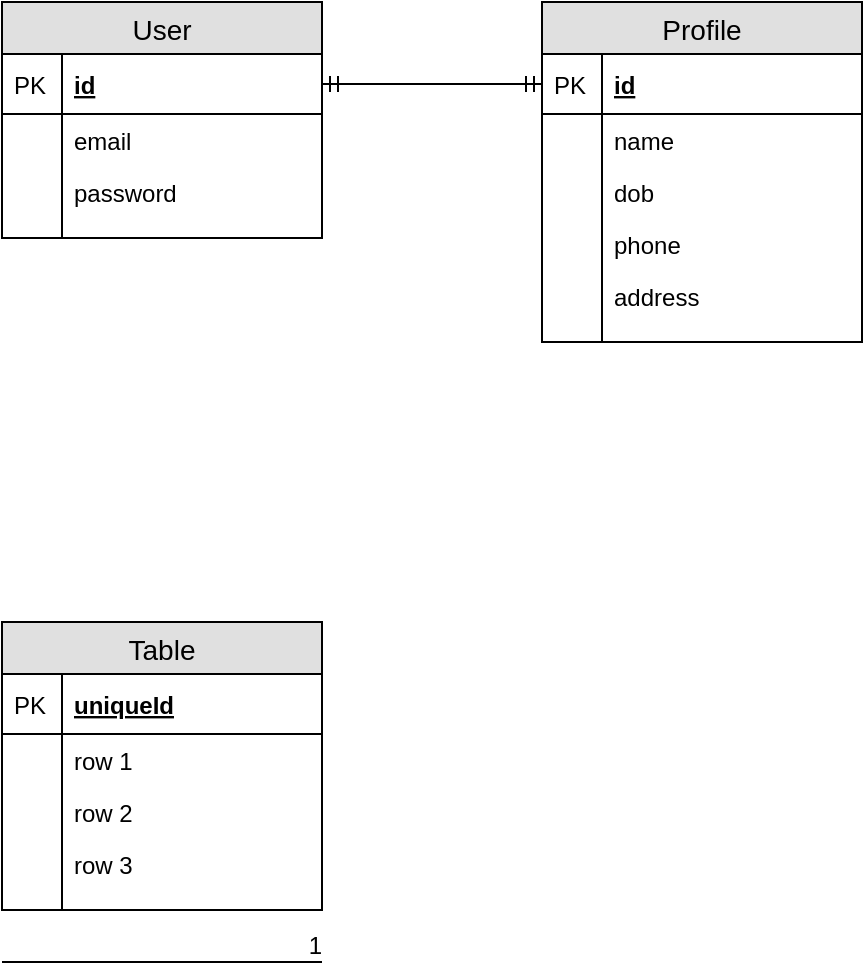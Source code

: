 <mxfile version="12.6.5" type="github"><diagram id="C5RBs43oDa-KdzZeNtuy" name="Page-1"><mxGraphModel dx="801" dy="483" grid="1" gridSize="10" guides="1" tooltips="1" connect="1" arrows="1" fold="1" page="1" pageScale="1" pageWidth="827" pageHeight="1169" math="0" shadow="0"><root><mxCell id="WIyWlLk6GJQsqaUBKTNV-0"/><mxCell id="WIyWlLk6GJQsqaUBKTNV-1" parent="WIyWlLk6GJQsqaUBKTNV-0"/><mxCell id="jiIdjgE5yJWBijh_GqS3-66" style="edgeStyle=orthogonalEdgeStyle;rounded=0;orthogonalLoop=1;jettySize=auto;html=1;entryX=0;entryY=0.5;entryDx=0;entryDy=0;exitX=1;exitY=0.5;exitDx=0;exitDy=0;endArrow=ERmandOne;endFill=0;startArrow=ERmandOne;startFill=0;" edge="1" parent="WIyWlLk6GJQsqaUBKTNV-1" source="jiIdjgE5yJWBijh_GqS3-6" target="jiIdjgE5yJWBijh_GqS3-17"><mxGeometry relative="1" as="geometry"><mxPoint x="390" y="210" as="targetPoint"/></mxGeometry></mxCell><mxCell id="jiIdjgE5yJWBijh_GqS3-5" value="User" style="swimlane;fontStyle=0;childLayout=stackLayout;horizontal=1;startSize=26;fillColor=#e0e0e0;horizontalStack=0;resizeParent=1;resizeParentMax=0;resizeLast=0;collapsible=1;marginBottom=0;swimlaneFillColor=#ffffff;align=center;fontSize=14;" vertex="1" parent="WIyWlLk6GJQsqaUBKTNV-1"><mxGeometry x="150" y="140" width="160" height="118" as="geometry"/></mxCell><mxCell id="jiIdjgE5yJWBijh_GqS3-6" value="id" style="shape=partialRectangle;top=0;left=0;right=0;bottom=1;align=left;verticalAlign=middle;fillColor=none;spacingLeft=34;spacingRight=4;overflow=hidden;rotatable=0;points=[[0,0.5],[1,0.5]];portConstraint=eastwest;dropTarget=0;fontStyle=5;fontSize=12;" vertex="1" parent="jiIdjgE5yJWBijh_GqS3-5"><mxGeometry y="26" width="160" height="30" as="geometry"/></mxCell><mxCell id="jiIdjgE5yJWBijh_GqS3-7" value="PK" style="shape=partialRectangle;top=0;left=0;bottom=0;fillColor=none;align=left;verticalAlign=middle;spacingLeft=4;spacingRight=4;overflow=hidden;rotatable=0;points=[];portConstraint=eastwest;part=1;fontSize=12;" vertex="1" connectable="0" parent="jiIdjgE5yJWBijh_GqS3-6"><mxGeometry width="30" height="30" as="geometry"/></mxCell><mxCell id="jiIdjgE5yJWBijh_GqS3-8" value="email" style="shape=partialRectangle;top=0;left=0;right=0;bottom=0;align=left;verticalAlign=top;fillColor=none;spacingLeft=34;spacingRight=4;overflow=hidden;rotatable=0;points=[[0,0.5],[1,0.5]];portConstraint=eastwest;dropTarget=0;fontSize=12;" vertex="1" parent="jiIdjgE5yJWBijh_GqS3-5"><mxGeometry y="56" width="160" height="26" as="geometry"/></mxCell><mxCell id="jiIdjgE5yJWBijh_GqS3-9" value="" style="shape=partialRectangle;top=0;left=0;bottom=0;fillColor=none;align=left;verticalAlign=top;spacingLeft=4;spacingRight=4;overflow=hidden;rotatable=0;points=[];portConstraint=eastwest;part=1;fontSize=12;" vertex="1" connectable="0" parent="jiIdjgE5yJWBijh_GqS3-8"><mxGeometry width="30" height="26" as="geometry"/></mxCell><mxCell id="jiIdjgE5yJWBijh_GqS3-10" value="password" style="shape=partialRectangle;top=0;left=0;right=0;bottom=0;align=left;verticalAlign=top;fillColor=none;spacingLeft=34;spacingRight=4;overflow=hidden;rotatable=0;points=[[0,0.5],[1,0.5]];portConstraint=eastwest;dropTarget=0;fontSize=12;" vertex="1" parent="jiIdjgE5yJWBijh_GqS3-5"><mxGeometry y="82" width="160" height="26" as="geometry"/></mxCell><mxCell id="jiIdjgE5yJWBijh_GqS3-11" value="" style="shape=partialRectangle;top=0;left=0;bottom=0;fillColor=none;align=left;verticalAlign=top;spacingLeft=4;spacingRight=4;overflow=hidden;rotatable=0;points=[];portConstraint=eastwest;part=1;fontSize=12;" vertex="1" connectable="0" parent="jiIdjgE5yJWBijh_GqS3-10"><mxGeometry width="30" height="26" as="geometry"/></mxCell><mxCell id="jiIdjgE5yJWBijh_GqS3-14" value="" style="shape=partialRectangle;top=0;left=0;right=0;bottom=0;align=left;verticalAlign=top;fillColor=none;spacingLeft=34;spacingRight=4;overflow=hidden;rotatable=0;points=[[0,0.5],[1,0.5]];portConstraint=eastwest;dropTarget=0;fontSize=12;" vertex="1" parent="jiIdjgE5yJWBijh_GqS3-5"><mxGeometry y="108" width="160" height="10" as="geometry"/></mxCell><mxCell id="jiIdjgE5yJWBijh_GqS3-15" value="" style="shape=partialRectangle;top=0;left=0;bottom=0;fillColor=none;align=left;verticalAlign=top;spacingLeft=4;spacingRight=4;overflow=hidden;rotatable=0;points=[];portConstraint=eastwest;part=1;fontSize=12;" vertex="1" connectable="0" parent="jiIdjgE5yJWBijh_GqS3-14"><mxGeometry width="30" height="10" as="geometry"/></mxCell><mxCell id="jiIdjgE5yJWBijh_GqS3-16" value="Profile" style="swimlane;fontStyle=0;childLayout=stackLayout;horizontal=1;startSize=26;fillColor=#e0e0e0;horizontalStack=0;resizeParent=1;resizeParentMax=0;resizeLast=0;collapsible=1;marginBottom=0;swimlaneFillColor=#ffffff;align=center;fontSize=14;" vertex="1" parent="WIyWlLk6GJQsqaUBKTNV-1"><mxGeometry x="420" y="140" width="160" height="170" as="geometry"/></mxCell><mxCell id="jiIdjgE5yJWBijh_GqS3-17" value="id" style="shape=partialRectangle;top=0;left=0;right=0;bottom=1;align=left;verticalAlign=middle;fillColor=none;spacingLeft=34;spacingRight=4;overflow=hidden;rotatable=0;points=[[0,0.5],[1,0.5]];portConstraint=eastwest;dropTarget=0;fontStyle=5;fontSize=12;" vertex="1" parent="jiIdjgE5yJWBijh_GqS3-16"><mxGeometry y="26" width="160" height="30" as="geometry"/></mxCell><mxCell id="jiIdjgE5yJWBijh_GqS3-18" value="PK" style="shape=partialRectangle;top=0;left=0;bottom=0;fillColor=none;align=left;verticalAlign=middle;spacingLeft=4;spacingRight=4;overflow=hidden;rotatable=0;points=[];portConstraint=eastwest;part=1;fontSize=12;" vertex="1" connectable="0" parent="jiIdjgE5yJWBijh_GqS3-17"><mxGeometry width="30" height="30" as="geometry"/></mxCell><mxCell id="jiIdjgE5yJWBijh_GqS3-19" value="name" style="shape=partialRectangle;top=0;left=0;right=0;bottom=0;align=left;verticalAlign=top;fillColor=none;spacingLeft=34;spacingRight=4;overflow=hidden;rotatable=0;points=[[0,0.5],[1,0.5]];portConstraint=eastwest;dropTarget=0;fontSize=12;" vertex="1" parent="jiIdjgE5yJWBijh_GqS3-16"><mxGeometry y="56" width="160" height="26" as="geometry"/></mxCell><mxCell id="jiIdjgE5yJWBijh_GqS3-20" value="" style="shape=partialRectangle;top=0;left=0;bottom=0;fillColor=none;align=left;verticalAlign=top;spacingLeft=4;spacingRight=4;overflow=hidden;rotatable=0;points=[];portConstraint=eastwest;part=1;fontSize=12;" vertex="1" connectable="0" parent="jiIdjgE5yJWBijh_GqS3-19"><mxGeometry width="30" height="26" as="geometry"/></mxCell><mxCell id="jiIdjgE5yJWBijh_GqS3-21" value="dob" style="shape=partialRectangle;top=0;left=0;right=0;bottom=0;align=left;verticalAlign=top;fillColor=none;spacingLeft=34;spacingRight=4;overflow=hidden;rotatable=0;points=[[0,0.5],[1,0.5]];portConstraint=eastwest;dropTarget=0;fontSize=12;" vertex="1" parent="jiIdjgE5yJWBijh_GqS3-16"><mxGeometry y="82" width="160" height="26" as="geometry"/></mxCell><mxCell id="jiIdjgE5yJWBijh_GqS3-22" value="" style="shape=partialRectangle;top=0;left=0;bottom=0;fillColor=none;align=left;verticalAlign=top;spacingLeft=4;spacingRight=4;overflow=hidden;rotatable=0;points=[];portConstraint=eastwest;part=1;fontSize=12;" vertex="1" connectable="0" parent="jiIdjgE5yJWBijh_GqS3-21"><mxGeometry width="30" height="26" as="geometry"/></mxCell><mxCell id="jiIdjgE5yJWBijh_GqS3-23" value="phone" style="shape=partialRectangle;top=0;left=0;right=0;bottom=0;align=left;verticalAlign=top;fillColor=none;spacingLeft=34;spacingRight=4;overflow=hidden;rotatable=0;points=[[0,0.5],[1,0.5]];portConstraint=eastwest;dropTarget=0;fontSize=12;" vertex="1" parent="jiIdjgE5yJWBijh_GqS3-16"><mxGeometry y="108" width="160" height="26" as="geometry"/></mxCell><mxCell id="jiIdjgE5yJWBijh_GqS3-24" value="" style="shape=partialRectangle;top=0;left=0;bottom=0;fillColor=none;align=left;verticalAlign=top;spacingLeft=4;spacingRight=4;overflow=hidden;rotatable=0;points=[];portConstraint=eastwest;part=1;fontSize=12;" vertex="1" connectable="0" parent="jiIdjgE5yJWBijh_GqS3-23"><mxGeometry width="30" height="26" as="geometry"/></mxCell><mxCell id="jiIdjgE5yJWBijh_GqS3-38" value="address" style="shape=partialRectangle;top=0;left=0;right=0;bottom=0;align=left;verticalAlign=top;fillColor=none;spacingLeft=34;spacingRight=4;overflow=hidden;rotatable=0;points=[[0,0.5],[1,0.5]];portConstraint=eastwest;dropTarget=0;fontSize=12;" vertex="1" parent="jiIdjgE5yJWBijh_GqS3-16"><mxGeometry y="134" width="160" height="26" as="geometry"/></mxCell><mxCell id="jiIdjgE5yJWBijh_GqS3-39" value="" style="shape=partialRectangle;top=0;left=0;bottom=0;fillColor=none;align=left;verticalAlign=top;spacingLeft=4;spacingRight=4;overflow=hidden;rotatable=0;points=[];portConstraint=eastwest;part=1;fontSize=12;" vertex="1" connectable="0" parent="jiIdjgE5yJWBijh_GqS3-38"><mxGeometry width="30" height="26" as="geometry"/></mxCell><mxCell id="jiIdjgE5yJWBijh_GqS3-25" value="" style="shape=partialRectangle;top=0;left=0;right=0;bottom=0;align=left;verticalAlign=top;fillColor=none;spacingLeft=34;spacingRight=4;overflow=hidden;rotatable=0;points=[[0,0.5],[1,0.5]];portConstraint=eastwest;dropTarget=0;fontSize=12;" vertex="1" parent="jiIdjgE5yJWBijh_GqS3-16"><mxGeometry y="160" width="160" height="10" as="geometry"/></mxCell><mxCell id="jiIdjgE5yJWBijh_GqS3-26" value="" style="shape=partialRectangle;top=0;left=0;bottom=0;fillColor=none;align=left;verticalAlign=top;spacingLeft=4;spacingRight=4;overflow=hidden;rotatable=0;points=[];portConstraint=eastwest;part=1;fontSize=12;" vertex="1" connectable="0" parent="jiIdjgE5yJWBijh_GqS3-25"><mxGeometry width="30" height="10" as="geometry"/></mxCell><mxCell id="jiIdjgE5yJWBijh_GqS3-27" value="Table" style="swimlane;fontStyle=0;childLayout=stackLayout;horizontal=1;startSize=26;fillColor=#e0e0e0;horizontalStack=0;resizeParent=1;resizeParentMax=0;resizeLast=0;collapsible=1;marginBottom=0;swimlaneFillColor=#ffffff;align=center;fontSize=14;" vertex="1" parent="WIyWlLk6GJQsqaUBKTNV-1"><mxGeometry x="150" y="450" width="160" height="144" as="geometry"/></mxCell><mxCell id="jiIdjgE5yJWBijh_GqS3-28" value="uniqueId" style="shape=partialRectangle;top=0;left=0;right=0;bottom=1;align=left;verticalAlign=middle;fillColor=none;spacingLeft=34;spacingRight=4;overflow=hidden;rotatable=0;points=[[0,0.5],[1,0.5]];portConstraint=eastwest;dropTarget=0;fontStyle=5;fontSize=12;" vertex="1" parent="jiIdjgE5yJWBijh_GqS3-27"><mxGeometry y="26" width="160" height="30" as="geometry"/></mxCell><mxCell id="jiIdjgE5yJWBijh_GqS3-29" value="PK" style="shape=partialRectangle;top=0;left=0;bottom=0;fillColor=none;align=left;verticalAlign=middle;spacingLeft=4;spacingRight=4;overflow=hidden;rotatable=0;points=[];portConstraint=eastwest;part=1;fontSize=12;" vertex="1" connectable="0" parent="jiIdjgE5yJWBijh_GqS3-28"><mxGeometry width="30" height="30" as="geometry"/></mxCell><mxCell id="jiIdjgE5yJWBijh_GqS3-30" value="row 1" style="shape=partialRectangle;top=0;left=0;right=0;bottom=0;align=left;verticalAlign=top;fillColor=none;spacingLeft=34;spacingRight=4;overflow=hidden;rotatable=0;points=[[0,0.5],[1,0.5]];portConstraint=eastwest;dropTarget=0;fontSize=12;" vertex="1" parent="jiIdjgE5yJWBijh_GqS3-27"><mxGeometry y="56" width="160" height="26" as="geometry"/></mxCell><mxCell id="jiIdjgE5yJWBijh_GqS3-31" value="" style="shape=partialRectangle;top=0;left=0;bottom=0;fillColor=none;align=left;verticalAlign=top;spacingLeft=4;spacingRight=4;overflow=hidden;rotatable=0;points=[];portConstraint=eastwest;part=1;fontSize=12;" vertex="1" connectable="0" parent="jiIdjgE5yJWBijh_GqS3-30"><mxGeometry width="30" height="26" as="geometry"/></mxCell><mxCell id="jiIdjgE5yJWBijh_GqS3-32" value="row 2" style="shape=partialRectangle;top=0;left=0;right=0;bottom=0;align=left;verticalAlign=top;fillColor=none;spacingLeft=34;spacingRight=4;overflow=hidden;rotatable=0;points=[[0,0.5],[1,0.5]];portConstraint=eastwest;dropTarget=0;fontSize=12;" vertex="1" parent="jiIdjgE5yJWBijh_GqS3-27"><mxGeometry y="82" width="160" height="26" as="geometry"/></mxCell><mxCell id="jiIdjgE5yJWBijh_GqS3-33" value="" style="shape=partialRectangle;top=0;left=0;bottom=0;fillColor=none;align=left;verticalAlign=top;spacingLeft=4;spacingRight=4;overflow=hidden;rotatable=0;points=[];portConstraint=eastwest;part=1;fontSize=12;" vertex="1" connectable="0" parent="jiIdjgE5yJWBijh_GqS3-32"><mxGeometry width="30" height="26" as="geometry"/></mxCell><mxCell id="jiIdjgE5yJWBijh_GqS3-34" value="row 3" style="shape=partialRectangle;top=0;left=0;right=0;bottom=0;align=left;verticalAlign=top;fillColor=none;spacingLeft=34;spacingRight=4;overflow=hidden;rotatable=0;points=[[0,0.5],[1,0.5]];portConstraint=eastwest;dropTarget=0;fontSize=12;" vertex="1" parent="jiIdjgE5yJWBijh_GqS3-27"><mxGeometry y="108" width="160" height="26" as="geometry"/></mxCell><mxCell id="jiIdjgE5yJWBijh_GqS3-35" value="" style="shape=partialRectangle;top=0;left=0;bottom=0;fillColor=none;align=left;verticalAlign=top;spacingLeft=4;spacingRight=4;overflow=hidden;rotatable=0;points=[];portConstraint=eastwest;part=1;fontSize=12;" vertex="1" connectable="0" parent="jiIdjgE5yJWBijh_GqS3-34"><mxGeometry width="30" height="26" as="geometry"/></mxCell><mxCell id="jiIdjgE5yJWBijh_GqS3-36" value="" style="shape=partialRectangle;top=0;left=0;right=0;bottom=0;align=left;verticalAlign=top;fillColor=none;spacingLeft=34;spacingRight=4;overflow=hidden;rotatable=0;points=[[0,0.5],[1,0.5]];portConstraint=eastwest;dropTarget=0;fontSize=12;" vertex="1" parent="jiIdjgE5yJWBijh_GqS3-27"><mxGeometry y="134" width="160" height="10" as="geometry"/></mxCell><mxCell id="jiIdjgE5yJWBijh_GqS3-37" value="" style="shape=partialRectangle;top=0;left=0;bottom=0;fillColor=none;align=left;verticalAlign=top;spacingLeft=4;spacingRight=4;overflow=hidden;rotatable=0;points=[];portConstraint=eastwest;part=1;fontSize=12;" vertex="1" connectable="0" parent="jiIdjgE5yJWBijh_GqS3-36"><mxGeometry width="30" height="10" as="geometry"/></mxCell><mxCell id="jiIdjgE5yJWBijh_GqS3-52" value="" style="endArrow=none;html=1;rounded=0;" edge="1" parent="WIyWlLk6GJQsqaUBKTNV-1"><mxGeometry relative="1" as="geometry"><mxPoint x="150" y="620" as="sourcePoint"/><mxPoint x="310" y="620" as="targetPoint"/></mxGeometry></mxCell><mxCell id="jiIdjgE5yJWBijh_GqS3-53" value="1" style="resizable=0;html=1;align=right;verticalAlign=bottom;" connectable="0" vertex="1" parent="jiIdjgE5yJWBijh_GqS3-52"><mxGeometry x="1" relative="1" as="geometry"/></mxCell></root></mxGraphModel></diagram></mxfile>